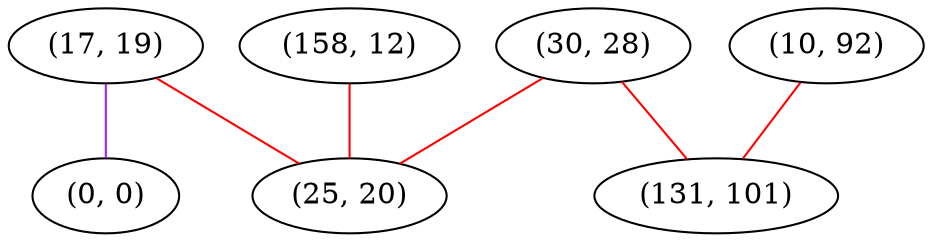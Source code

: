 graph "" {
"(158, 12)";
"(17, 19)";
"(30, 28)";
"(0, 0)";
"(25, 20)";
"(10, 92)";
"(131, 101)";
"(158, 12)" -- "(25, 20)"  [color=red, key=0, weight=1];
"(17, 19)" -- "(0, 0)"  [color=purple, key=0, weight=4];
"(17, 19)" -- "(25, 20)"  [color=red, key=0, weight=1];
"(30, 28)" -- "(25, 20)"  [color=red, key=0, weight=1];
"(30, 28)" -- "(131, 101)"  [color=red, key=0, weight=1];
"(10, 92)" -- "(131, 101)"  [color=red, key=0, weight=1];
}
